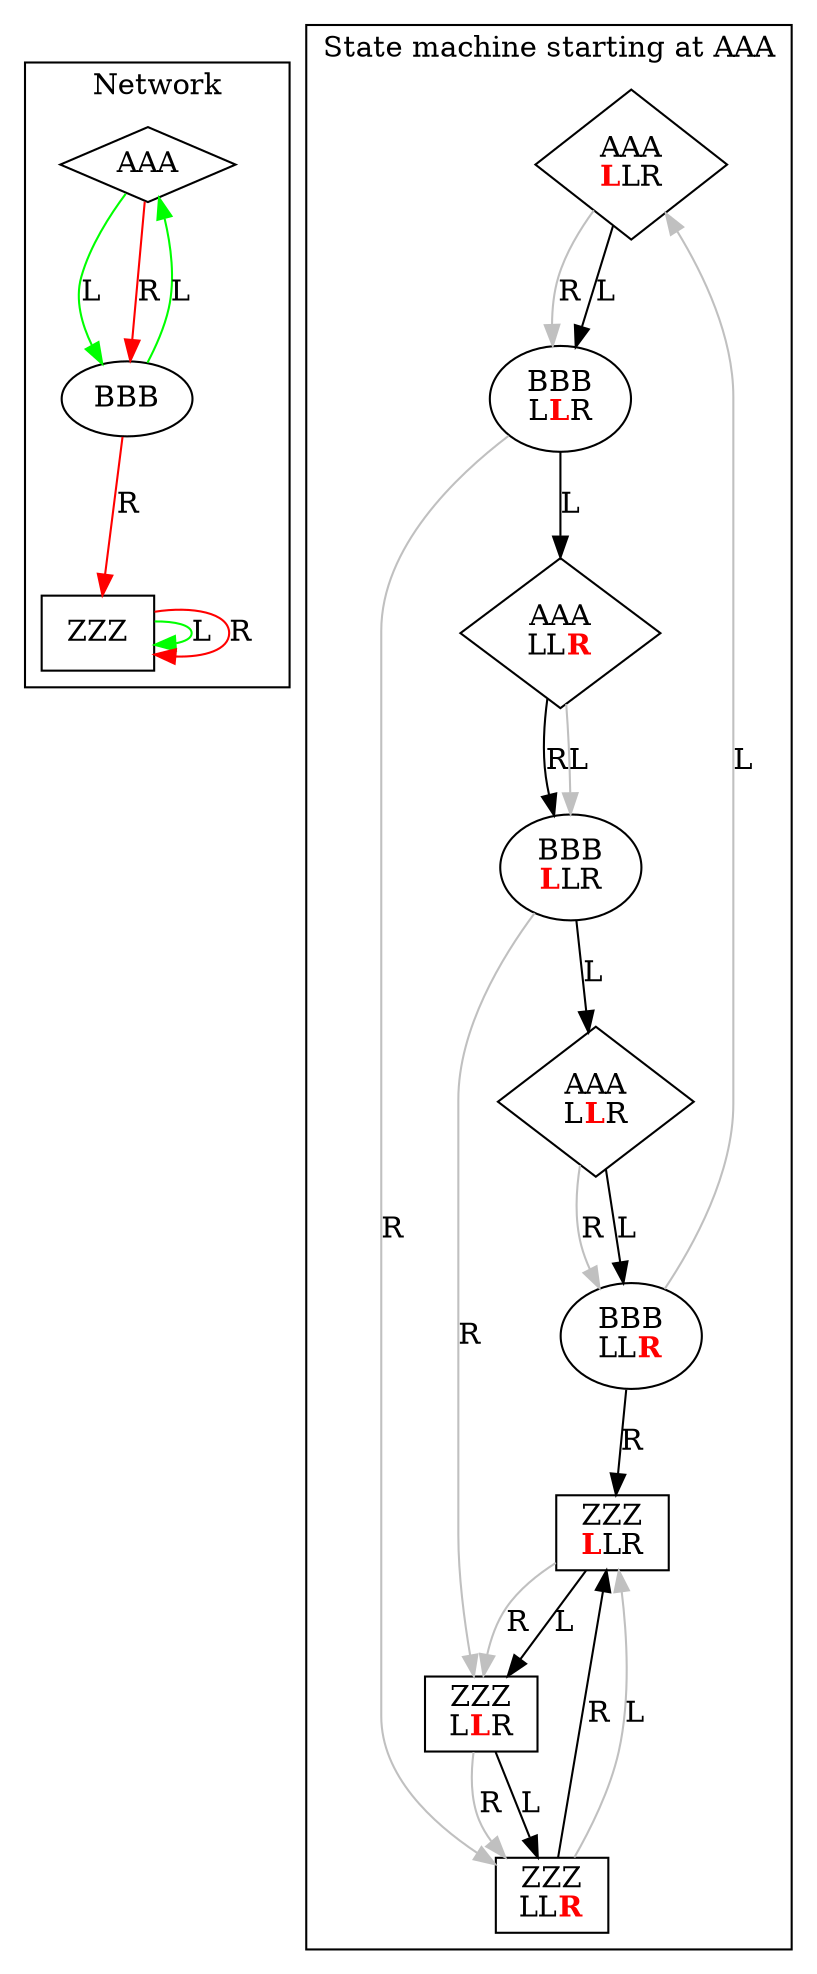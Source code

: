 digraph G {
	subgraph cluster {
	label = "Network"
	color=black
		_AAA [label="AAA",shape=diamond]
		_AAA -> _BBB [color=green,label=L]
		_AAA -> _BBB [color=red,label=R]
		_BBB [label="BBB",shape=ellipse]
		_BBB -> _AAA [color=green,label=L]
		_BBB -> _ZZZ [color=red,label=R]
		_ZZZ [label="ZZZ",shape=rect]
		_ZZZ -> _ZZZ [color=green,label=L]
		_ZZZ -> _ZZZ [color=red,label=R]
	}

	subgraph cluster_AAA {
		label = "State machine starting at AAA"
		color = black
		_walk_AAA_AAA_0 [shape=diamond,label=<AAA<br/><font color="red"><b>L</b></font>LR>]
		_walk_AAA_AAA_0 -> _walk_AAA_BBB_1 [label=L]
		_walk_AAA_AAA_0 -> _walk_AAA_BBB_1 [label=R,color=gray]
		_walk_AAA_BBB_1 [shape=ellipse,label=<BBB<br/>L<font color="red"><b>L</b></font>R>]
		_walk_AAA_BBB_1 -> _walk_AAA_AAA_2 [label=L]
		_walk_AAA_BBB_1 -> _walk_AAA_ZZZ_2 [label=R,color=gray]
		_walk_AAA_AAA_2 [shape=diamond,label=<AAA<br/>LL<font color="red"><b>R</b></font>>]
		_walk_AAA_AAA_2 -> _walk_AAA_BBB_0 [label=R]
		_walk_AAA_AAA_2 -> _walk_AAA_BBB_0 [label=L,color=gray]
		_walk_AAA_BBB_0 [shape=ellipse,label=<BBB<br/><font color="red"><b>L</b></font>LR>]
		_walk_AAA_BBB_0 -> _walk_AAA_AAA_1 [label=L]
		_walk_AAA_BBB_0 -> _walk_AAA_ZZZ_1 [label=R,color=gray]
		_walk_AAA_AAA_1 [shape=diamond,label=<AAA<br/>L<font color="red"><b>L</b></font>R>]
		_walk_AAA_AAA_1 -> _walk_AAA_BBB_2 [label=L]
		_walk_AAA_AAA_1 -> _walk_AAA_BBB_2 [label=R,color=gray]
		_walk_AAA_BBB_2 [shape=ellipse,label=<BBB<br/>LL<font color="red"><b>R</b></font>>]
		_walk_AAA_BBB_2 -> _walk_AAA_ZZZ_0 [label=R]
		_walk_AAA_BBB_2 -> _walk_AAA_AAA_0 [label=L,color=gray]
		_walk_AAA_ZZZ_0 [shape=rect,label=<ZZZ<br/><font color="red"><b>L</b></font>LR>]
		_walk_AAA_ZZZ_0 -> _walk_AAA_ZZZ_1 [label=L]
		_walk_AAA_ZZZ_0 -> _walk_AAA_ZZZ_1 [label=R,color=gray]
		_walk_AAA_ZZZ_1 [shape=rect,label=<ZZZ<br/>L<font color="red"><b>L</b></font>R>]
		_walk_AAA_ZZZ_1 -> _walk_AAA_ZZZ_2 [label=L]
		_walk_AAA_ZZZ_1 -> _walk_AAA_ZZZ_2 [label=R,color=gray]
		_walk_AAA_ZZZ_2 [shape=rect,label=<ZZZ<br/>LL<font color="red"><b>R</b></font>>]
		_walk_AAA_ZZZ_2 -> _walk_AAA_ZZZ_0 [label=R]
		_walk_AAA_ZZZ_2 -> _walk_AAA_ZZZ_0 [label=L,color=gray]
	}
}
